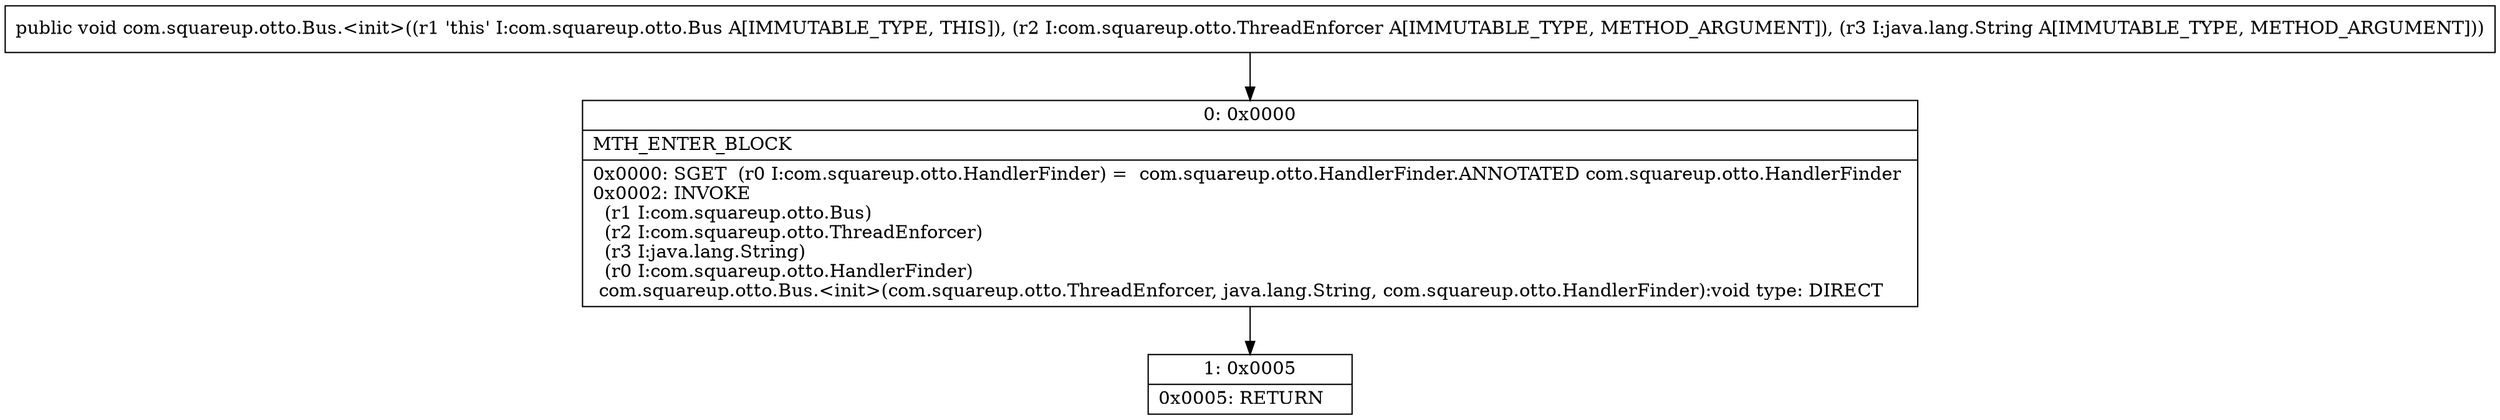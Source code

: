 digraph "CFG forcom.squareup.otto.Bus.\<init\>(Lcom\/squareup\/otto\/ThreadEnforcer;Ljava\/lang\/String;)V" {
Node_0 [shape=record,label="{0\:\ 0x0000|MTH_ENTER_BLOCK\l|0x0000: SGET  (r0 I:com.squareup.otto.HandlerFinder) =  com.squareup.otto.HandlerFinder.ANNOTATED com.squareup.otto.HandlerFinder \l0x0002: INVOKE  \l  (r1 I:com.squareup.otto.Bus)\l  (r2 I:com.squareup.otto.ThreadEnforcer)\l  (r3 I:java.lang.String)\l  (r0 I:com.squareup.otto.HandlerFinder)\l com.squareup.otto.Bus.\<init\>(com.squareup.otto.ThreadEnforcer, java.lang.String, com.squareup.otto.HandlerFinder):void type: DIRECT \l}"];
Node_1 [shape=record,label="{1\:\ 0x0005|0x0005: RETURN   \l}"];
MethodNode[shape=record,label="{public void com.squareup.otto.Bus.\<init\>((r1 'this' I:com.squareup.otto.Bus A[IMMUTABLE_TYPE, THIS]), (r2 I:com.squareup.otto.ThreadEnforcer A[IMMUTABLE_TYPE, METHOD_ARGUMENT]), (r3 I:java.lang.String A[IMMUTABLE_TYPE, METHOD_ARGUMENT])) }"];
MethodNode -> Node_0;
Node_0 -> Node_1;
}


